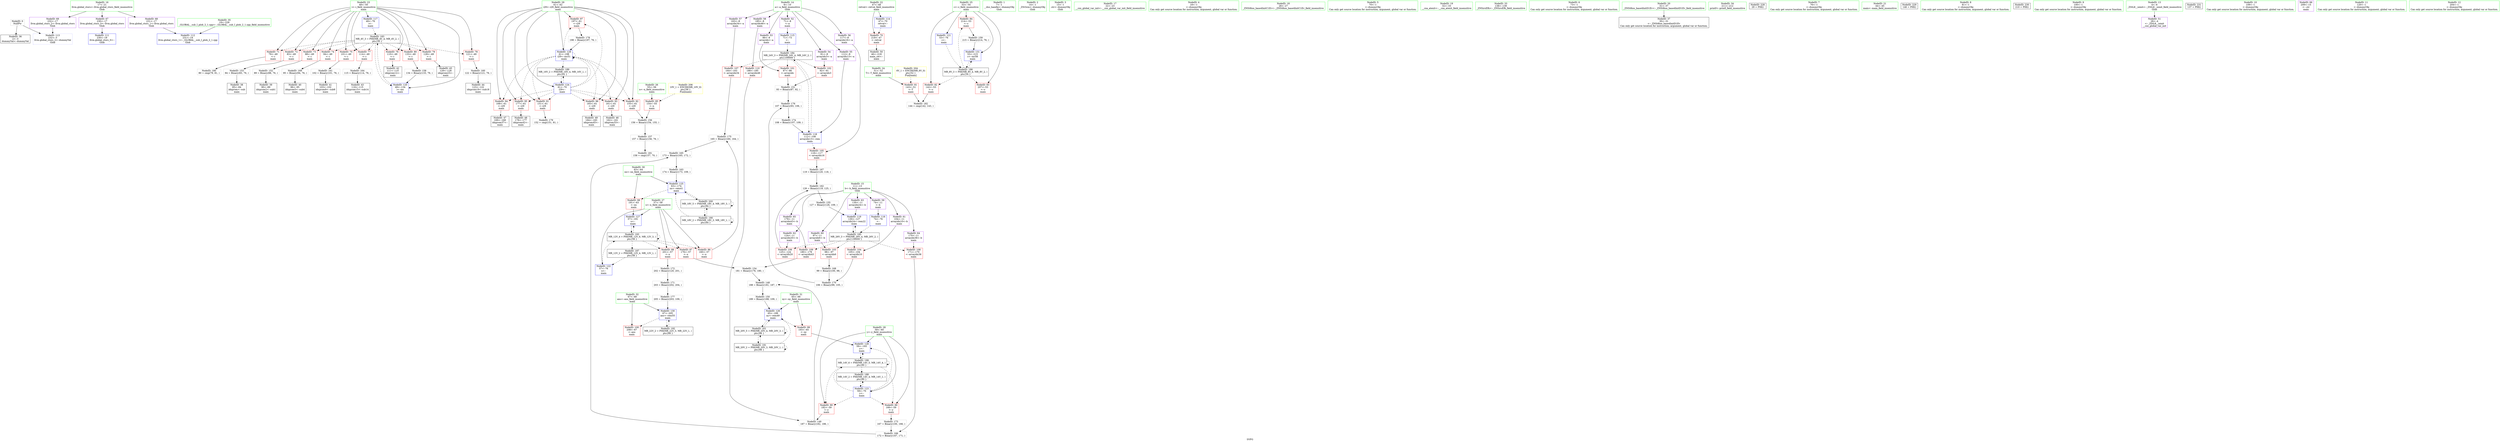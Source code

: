 digraph "SVFG" {
	label="SVFG";

	Node0x565076921590 [shape=record,color=grey,label="{NodeID: 0\nNullPtr}"];
	Node0x565076921590 -> Node0x56507693ab50[style=solid];
	Node0x565076921590 -> Node0x56507693c340[style=solid];
	Node0x565076945640 [shape=record,color=grey,label="{NodeID: 180\n80 = cmp(79, 81, )\n}"];
	Node0x56507693b5e0 [shape=record,color=red,label="{NodeID: 97\n197\<--61\n\<--i29\nmain\n}"];
	Node0x56507693b5e0 -> Node0x565076945340[style=solid];
	Node0x565076939a30 [shape=record,color=green,label="{NodeID: 14\n8\<--10\na\<--a_field_insensitive\nGlob }"];
	Node0x565076939a30 -> Node0x56507693c870[style=solid];
	Node0x565076939a30 -> Node0x56507693c940[style=solid];
	Node0x565076939a30 -> Node0x56507693ca10[style=solid];
	Node0x565076939a30 -> Node0x56507693cae0[style=solid];
	Node0x565076939a30 -> Node0x56507693cbb0[style=solid];
	Node0x565076939a30 -> Node0x56507693cc80[style=solid];
	Node0x565076939a30 -> Node0x56507693cd50[style=solid];
	Node0x56507693c140 [shape=record,color=blue,label="{NodeID: 111\n230\<--18\nllvm.global_ctors_0\<--\nGlob }"];
	Node0x56507693a4d0 [shape=record,color=green,label="{NodeID: 28\n59\<--60\ny\<--y_field_insensitive\nmain\n}"];
	Node0x56507693a4d0 -> Node0x56507693e6b0[style=solid];
	Node0x56507693a4d0 -> Node0x56507693e780[style=solid];
	Node0x56507693a4d0 -> Node0x565076941300[style=solid];
	Node0x56507693a4d0 -> Node0x565076941710[style=solid];
	Node0x5650769414a0 [shape=record,color=blue,label="{NodeID: 125\n63\<--174\nnx\<--rem41\nmain\n}"];
	Node0x5650769414a0 -> Node0x56507693b6b0[style=dashed];
	Node0x5650769414a0 -> Node0x565076952240[style=dashed];
	Node0x56507693b030 [shape=record,color=black,label="{NodeID: 42\n111\<--110\nidxprom12\<--\nmain\n}"];
	Node0x56507693cbb0 [shape=record,color=purple,label="{NodeID: 56\n117\<--8\narrayidx16\<--a\nmain\n}"];
	Node0x56507693cbb0 -> Node0x56507693bc60[style=solid];
	Node0x565076942dc0 [shape=record,color=grey,label="{NodeID: 153\n84 = Binary(83, 76, )\n}"];
	Node0x565076942dc0 -> Node0x56507693acf0[style=solid];
	Node0x56507693d740 [shape=record,color=red,label="{NodeID: 70\n218\<--47\n\<--retval\nmain\n}"];
	Node0x56507693d740 -> Node0x56507693c6d0[style=solid];
	Node0x5650769442c0 [shape=record,color=grey,label="{NodeID: 167\n119 = Binary(120, 118, )\n}"];
	Node0x5650769442c0 -> Node0x565076943b40[style=solid];
	Node0x56507693e2a0 [shape=record,color=red,label="{NodeID: 84\n214\<--53\n\<--c\nmain\n}"];
	Node0x56507693e2a0 -> Node0x5650769436c0[style=solid];
	Node0x565076921eb0 [shape=record,color=green,label="{NodeID: 1\n7\<--1\n__dso_handle\<--dummyObj\nGlob }"];
	Node0x5650769457c0 [shape=record,color=grey,label="{NodeID: 181\n158 = cmp(157, 70, )\n}"];
	Node0x56507693b6b0 [shape=record,color=red,label="{NodeID: 98\n191\<--63\n\<--nx\nmain\n}"];
	Node0x56507693b6b0 -> Node0x565076941640[style=solid];
	Node0x565076939ac0 [shape=record,color=green,label="{NodeID: 15\n11\<--13\nb\<--b_field_insensitive\nGlob }"];
	Node0x565076939ac0 -> Node0x56507693ce20[style=solid];
	Node0x565076939ac0 -> Node0x56507693cef0[style=solid];
	Node0x565076939ac0 -> Node0x56507693cfc0[style=solid];
	Node0x565076939ac0 -> Node0x56507693d090[style=solid];
	Node0x565076939ac0 -> Node0x56507693d160[style=solid];
	Node0x565076939ac0 -> Node0x56507693d230[style=solid];
	Node0x565076939ac0 -> Node0x56507693d300[style=solid];
	Node0x56507693c240 [shape=record,color=blue,label="{NodeID: 112\n231\<--19\nllvm.global_ctors_1\<--_GLOBAL__sub_I_ploh_2_1.cpp\nGlob }"];
	Node0x56507693a5a0 [shape=record,color=green,label="{NodeID: 29\n61\<--62\ni29\<--i29_field_insensitive\nmain\n}"];
	Node0x56507693a5a0 -> Node0x56507693e850[style=solid];
	Node0x56507693a5a0 -> Node0x56507693e920[style=solid];
	Node0x56507693a5a0 -> Node0x56507693e9f0[style=solid];
	Node0x56507693a5a0 -> Node0x56507693eac0[style=solid];
	Node0x56507693a5a0 -> Node0x56507693eb90[style=solid];
	Node0x56507693a5a0 -> Node0x56507693b510[style=solid];
	Node0x56507693a5a0 -> Node0x56507693b5e0[style=solid];
	Node0x56507693a5a0 -> Node0x5650769413d0[style=solid];
	Node0x56507693a5a0 -> Node0x5650769417e0[style=solid];
	Node0x565076941570 [shape=record,color=blue,label="{NodeID: 126\n65\<--189\nny\<--rem49\nmain\n}"];
	Node0x565076941570 -> Node0x56507693b780[style=dashed];
	Node0x565076941570 -> Node0x565076952740[style=dashed];
	Node0x56507693b100 [shape=record,color=black,label="{NodeID: 43\n116\<--115\nidxprom15\<--sub14\nmain\n}"];
	Node0x56507693cc80 [shape=record,color=purple,label="{NodeID: 57\n163\<--8\narrayidx34\<--a\nmain\n}"];
	Node0x56507693cc80 -> Node0x56507693be00[style=solid];
	Node0x565076942f40 [shape=record,color=grey,label="{NodeID: 154\n181 = Binary(176, 180, )\n}"];
	Node0x565076942f40 -> Node0x565076942640[style=solid];
	Node0x56507693d810 [shape=record,color=red,label="{NodeID: 71\n79\<--49\n\<--i\nmain\n}"];
	Node0x56507693d810 -> Node0x565076945640[style=solid];
	Node0x565076944440 [shape=record,color=grey,label="{NodeID: 168\n99 = Binary(100, 98, )\n}"];
	Node0x565076944440 -> Node0x565076944740[style=solid];
	Node0x56507693e370 [shape=record,color=red,label="{NodeID: 85\n154\<--55\n\<--n\nmain\n}"];
	Node0x56507693e370 -> Node0x565076943240[style=solid];
	Node0x5650769206a0 [shape=record,color=green,label="{NodeID: 2\n14\<--1\n_ZSt3cin\<--dummyObj\nGlob }"];
	Node0x565076945940 [shape=record,color=grey,label="{NodeID: 182\n144 = cmp(142, 143, )\n}"];
	Node0x56507693b780 [shape=record,color=red,label="{NodeID: 99\n193\<--65\n\<--ny\nmain\n}"];
	Node0x56507693b780 -> Node0x565076941710[style=solid];
	Node0x565076939b50 [shape=record,color=green,label="{NodeID: 16\n17\<--21\nllvm.global_ctors\<--llvm.global_ctors_field_insensitive\nGlob }"];
	Node0x565076939b50 -> Node0x56507693d4a0[style=solid];
	Node0x565076939b50 -> Node0x56507693d570[style=solid];
	Node0x565076939b50 -> Node0x56507693d640[style=solid];
	Node0x56507693c340 [shape=record,color=blue, style = dotted,label="{NodeID: 113\n232\<--3\nllvm.global_ctors_2\<--dummyVal\nGlob }"];
	Node0x56507693a670 [shape=record,color=green,label="{NodeID: 30\n63\<--64\nnx\<--nx_field_insensitive\nmain\n}"];
	Node0x56507693a670 -> Node0x56507693b6b0[style=solid];
	Node0x56507693a670 -> Node0x5650769414a0[style=solid];
	Node0x565076941640 [shape=record,color=blue,label="{NodeID: 127\n57\<--191\nx\<--\nmain\n}"];
	Node0x565076941640 -> Node0x56507693f570[style=dashed];
	Node0x56507693b1d0 [shape=record,color=black,label="{NodeID: 44\n123\<--122\nidxprom19\<--sub18\nmain\n}"];
	Node0x56507693cd50 [shape=record,color=purple,label="{NodeID: 58\n185\<--8\narrayidx46\<--a\nmain\n}"];
	Node0x56507693cd50 -> Node0x56507693c070[style=solid];
	Node0x5650769430c0 [shape=record,color=grey,label="{NodeID: 155\n127 = Binary(126, 109, )\n}"];
	Node0x5650769430c0 -> Node0x565076940fc0[style=solid];
	Node0x56507693d8e0 [shape=record,color=red,label="{NodeID: 72\n83\<--49\n\<--i\nmain\n}"];
	Node0x56507693d8e0 -> Node0x565076942dc0[style=solid];
	Node0x5650769445c0 [shape=record,color=grey,label="{NodeID: 169\n95 = Binary(94, 76, )\n}"];
	Node0x5650769445c0 -> Node0x56507693ae90[style=solid];
	Node0x56507693e440 [shape=record,color=red,label="{NodeID: 86\n160\<--57\n\<--x\nmain\n}"];
	Node0x56507693e440 -> Node0x565076944ec0[style=solid];
	Node0x565076921620 [shape=record,color=green,label="{NodeID: 3\n15\<--1\n.str\<--dummyObj\nGlob }"];
	Node0x56507694bd20 [shape=record,color=black,label="{NodeID: 183\nMR_4V_3 = PHI(MR_4V_4, MR_4V_2, )\npts\{50 \}\n}"];
	Node0x56507694bd20 -> Node0x56507693d810[style=dashed];
	Node0x56507694bd20 -> Node0x56507693d8e0[style=dashed];
	Node0x56507694bd20 -> Node0x56507693d9b0[style=dashed];
	Node0x56507694bd20 -> Node0x56507693da80[style=dashed];
	Node0x56507694bd20 -> Node0x56507693db50[style=dashed];
	Node0x56507694bd20 -> Node0x56507693dc20[style=dashed];
	Node0x56507694bd20 -> Node0x56507693dcf0[style=dashed];
	Node0x56507694bd20 -> Node0x56507693ddc0[style=dashed];
	Node0x56507694bd20 -> Node0x56507693de90[style=dashed];
	Node0x56507694bd20 -> Node0x56507693df60[style=dashed];
	Node0x56507694bd20 -> Node0x565076941090[style=dashed];
	Node0x56507693b850 [shape=record,color=red,label="{NodeID: 100\n208\<--67\n\<--ans\nmain\n}"];
	Node0x565076939be0 [shape=record,color=green,label="{NodeID: 17\n22\<--23\n__cxx_global_var_init\<--__cxx_global_var_init_field_insensitive\n}"];
	Node0x56507693c440 [shape=record,color=blue,label="{NodeID: 114\n47\<--70\nretval\<--\nmain\n}"];
	Node0x56507693c440 -> Node0x56507693d740[style=dashed];
	Node0x56507693a740 [shape=record,color=green,label="{NodeID: 31\n65\<--66\nny\<--ny_field_insensitive\nmain\n}"];
	Node0x56507693a740 -> Node0x56507693b780[style=solid];
	Node0x56507693a740 -> Node0x565076941570[style=solid];
	Node0x565076941710 [shape=record,color=blue,label="{NodeID: 128\n59\<--193\ny\<--\nmain\n}"];
	Node0x565076941710 -> Node0x565076951d40[style=dashed];
	Node0x56507693b2a0 [shape=record,color=black,label="{NodeID: 45\n129\<--128\nidxprom23\<--\nmain\n}"];
	Node0x56507693ce20 [shape=record,color=purple,label="{NodeID: 59\n74\<--11\n\<--b\nmain\n}"];
	Node0x56507693ce20 -> Node0x565076940d50[style=solid];
	Node0x565076943240 [shape=record,color=grey,label="{NodeID: 156\n156 = Binary(154, 155, )\n}"];
	Node0x565076943240 -> Node0x5650769433c0[style=solid];
	Node0x56507693d9b0 [shape=record,color=red,label="{NodeID: 73\n88\<--49\n\<--i\nmain\n}"];
	Node0x56507693d9b0 -> Node0x565076942c40[style=solid];
	Node0x565076944740 [shape=record,color=grey,label="{NodeID: 170\n106 = Binary(99, 105, )\n}"];
	Node0x565076944740 -> Node0x565076945040[style=solid];
	Node0x56507693e510 [shape=record,color=red,label="{NodeID: 87\n176\<--57\n\<--x\nmain\n}"];
	Node0x56507693e510 -> Node0x565076942f40[style=solid];
	Node0x565076921bb0 [shape=record,color=green,label="{NodeID: 4\n18\<--1\n\<--dummyObj\nCan only get source location for instruction, argument, global var or function.}"];
	Node0x56507694c220 [shape=record,color=black,label="{NodeID: 184\nMR_24V_3 = PHI(MR_24V_4, MR_24V_2, )\npts\{100000 \}\n}"];
	Node0x56507694c220 -> Node0x56507693b920[style=dashed];
	Node0x56507694c220 -> Node0x56507693b9f0[style=dashed];
	Node0x56507694c220 -> Node0x56507693be00[style=dashed];
	Node0x56507694c220 -> Node0x56507693c070[style=dashed];
	Node0x56507694c220 -> Node0x565076940ef0[style=dashed];
	Node0x56507693b920 [shape=record,color=red,label="{NodeID: 101\n87\<--86\n\<--arrayidx\nmain\n}"];
	Node0x56507693b920 -> Node0x565076942ac0[style=solid];
	Node0x565076939cb0 [shape=record,color=green,label="{NodeID: 18\n26\<--27\n_ZNSt8ios_base4InitC1Ev\<--_ZNSt8ios_base4InitC1Ev_field_insensitive\n}"];
	Node0x565076940c80 [shape=record,color=blue,label="{NodeID: 115\n71\<--73\n\<--\nmain\n}"];
	Node0x565076940c80 -> Node0x56507694c220[style=dashed];
	Node0x56507693a810 [shape=record,color=green,label="{NodeID: 32\n67\<--68\nans\<--ans_field_insensitive\nmain\n}"];
	Node0x56507693a810 -> Node0x56507693b850[style=solid];
	Node0x56507693a810 -> Node0x5650769418b0[style=solid];
	Node0x5650769417e0 [shape=record,color=blue,label="{NodeID: 129\n61\<--198\ni29\<--inc51\nmain\n}"];
	Node0x5650769417e0 -> Node0x56507693e850[style=dashed];
	Node0x5650769417e0 -> Node0x56507693e920[style=dashed];
	Node0x5650769417e0 -> Node0x56507693e9f0[style=dashed];
	Node0x5650769417e0 -> Node0x56507693eac0[style=dashed];
	Node0x5650769417e0 -> Node0x56507693eb90[style=dashed];
	Node0x5650769417e0 -> Node0x56507693b510[style=dashed];
	Node0x5650769417e0 -> Node0x56507693b5e0[style=dashed];
	Node0x5650769417e0 -> Node0x5650769417e0[style=dashed];
	Node0x5650769417e0 -> Node0x56507694db20[style=dashed];
	Node0x56507693b370 [shape=record,color=black,label="{NodeID: 46\n162\<--161\nidxprom33\<--\nmain\n}"];
	Node0x56507693cef0 [shape=record,color=purple,label="{NodeID: 60\n97\<--11\narrayidx6\<--b\nmain\n}"];
	Node0x56507693cef0 -> Node0x56507693bac0[style=solid];
	Node0x5650769433c0 [shape=record,color=grey,label="{NodeID: 157\n157 = Binary(156, 76, )\n}"];
	Node0x5650769433c0 -> Node0x5650769457c0[style=solid];
	Node0x56507693da80 [shape=record,color=red,label="{NodeID: 74\n94\<--49\n\<--i\nmain\n}"];
	Node0x56507693da80 -> Node0x5650769445c0[style=solid];
	Node0x5650769448c0 [shape=record,color=grey,label="{NodeID: 171\n203 = Binary(202, 204, )\n}"];
	Node0x5650769448c0 -> Node0x5650769451c0[style=solid];
	Node0x56507693e5e0 [shape=record,color=red,label="{NodeID: 88\n201\<--57\n\<--x\nmain\n}"];
	Node0x56507693e5e0 -> Node0x565076944a40[style=solid];
	Node0x565076922b00 [shape=record,color=green,label="{NodeID: 5\n70\<--1\n\<--dummyObj\nCan only get source location for instruction, argument, global var or function.}"];
	Node0x56507694c720 [shape=record,color=black,label="{NodeID: 185\nMR_26V_3 = PHI(MR_26V_4, MR_26V_2, )\npts\{130000 \}\n}"];
	Node0x56507694c720 -> Node0x56507693bac0[style=dashed];
	Node0x56507694c720 -> Node0x56507693bb90[style=dashed];
	Node0x56507694c720 -> Node0x56507693bd30[style=dashed];
	Node0x56507694c720 -> Node0x56507693bed0[style=dashed];
	Node0x56507694c720 -> Node0x56507693bfa0[style=dashed];
	Node0x56507694c720 -> Node0x565076940fc0[style=dashed];
	Node0x56507693b9f0 [shape=record,color=red,label="{NodeID: 102\n92\<--91\n\<--arrayidx3\nmain\n}"];
	Node0x56507693b9f0 -> Node0x565076942ac0[style=solid];
	Node0x565076939d80 [shape=record,color=green,label="{NodeID: 19\n32\<--33\n__cxa_atexit\<--__cxa_atexit_field_insensitive\n}"];
	Node0x565076951d40 [shape=record,color=black,label="{NodeID: 199\nMR_14V_6 = PHI(MR_14V_5, MR_14V_4, )\npts\{60 \}\n}"];
	Node0x565076951d40 -> Node0x56507693e6b0[style=dashed];
	Node0x565076951d40 -> Node0x56507693e780[style=dashed];
	Node0x565076951d40 -> Node0x565076941710[style=dashed];
	Node0x565076951d40 -> Node0x56507694d620[style=dashed];
	Node0x565076951d40 -> Node0x565076951d40[style=dashed];
	Node0x565076940d50 [shape=record,color=blue,label="{NodeID: 116\n74\<--76\n\<--\nmain\n}"];
	Node0x565076940d50 -> Node0x56507694c720[style=dashed];
	Node0x56507693a8e0 [shape=record,color=green,label="{NodeID: 33\n138\<--139\n_ZNSirsERi\<--_ZNSirsERi_field_insensitive\n}"];
	Node0x5650769418b0 [shape=record,color=blue,label="{NodeID: 130\n67\<--205\nans\<--rem55\nmain\n}"];
	Node0x5650769418b0 -> Node0x56507693b850[style=dashed];
	Node0x5650769418b0 -> Node0x56507693f070[style=dashed];
	Node0x56507693b440 [shape=record,color=black,label="{NodeID: 47\n169\<--168\nidxprom37\<--\nmain\n}"];
	Node0x56507693cfc0 [shape=record,color=purple,label="{NodeID: 61\n104\<--11\narrayidx10\<--b\nmain\n}"];
	Node0x56507693cfc0 -> Node0x56507693bb90[style=solid];
	Node0x565076943540 [shape=record,color=grey,label="{NodeID: 158\n134 = Binary(133, 76, )\n}"];
	Node0x565076943540 -> Node0x565076941090[style=solid];
	Node0x56507693db50 [shape=record,color=red,label="{NodeID: 75\n101\<--49\n\<--i\nmain\n}"];
	Node0x56507693db50 -> Node0x5650769439c0[style=solid];
	Node0x565076944a40 [shape=record,color=grey,label="{NodeID: 172\n202 = Binary(120, 201, )\n}"];
	Node0x565076944a40 -> Node0x5650769448c0[style=solid];
	Node0x56507693e6b0 [shape=record,color=red,label="{NodeID: 89\n166\<--59\n\<--y\nmain\n}"];
	Node0x56507693e6b0 -> Node0x565076944bc0[style=solid];
	Node0x565076921860 [shape=record,color=green,label="{NodeID: 6\n73\<--1\n\<--dummyObj\nCan only get source location for instruction, argument, global var or function.}"];
	Node0x56507694cc20 [shape=record,color=black,label="{NodeID: 186\nMR_8V_3 = PHI(MR_8V_4, MR_8V_2, )\npts\{54 \}\n}"];
	Node0x56507694cc20 -> Node0x56507693e100[style=dashed];
	Node0x56507694cc20 -> Node0x56507693e1d0[style=dashed];
	Node0x56507694cc20 -> Node0x56507693e2a0[style=dashed];
	Node0x56507694cc20 -> Node0x565076941980[style=dashed];
	Node0x56507693bac0 [shape=record,color=red,label="{NodeID: 103\n98\<--97\n\<--arrayidx6\nmain\n}"];
	Node0x56507693bac0 -> Node0x565076944440[style=solid];
	Node0x565076939e50 [shape=record,color=green,label="{NodeID: 20\n31\<--37\n_ZNSt8ios_base4InitD1Ev\<--_ZNSt8ios_base4InitD1Ev_field_insensitive\n}"];
	Node0x565076939e50 -> Node0x56507693ac20[style=solid];
	Node0x565076952240 [shape=record,color=black,label="{NodeID: 200\nMR_18V_5 = PHI(MR_18V_4, MR_18V_3, )\npts\{64 \}\n}"];
	Node0x565076952240 -> Node0x5650769414a0[style=dashed];
	Node0x565076952240 -> Node0x56507694e020[style=dashed];
	Node0x565076952240 -> Node0x565076952240[style=dashed];
	Node0x565076940e20 [shape=record,color=blue,label="{NodeID: 117\n49\<--76\ni\<--\nmain\n}"];
	Node0x565076940e20 -> Node0x56507694bd20[style=dashed];
	Node0x56507693a9b0 [shape=record,color=green,label="{NodeID: 34\n211\<--212\nprintf\<--printf_field_insensitive\n}"];
	Node0x565076941980 [shape=record,color=blue,label="{NodeID: 131\n53\<--215\nc\<--inc58\nmain\n}"];
	Node0x565076941980 -> Node0x56507694cc20[style=dashed];
	Node0x56507693c530 [shape=record,color=black,label="{NodeID: 48\n178\<--177\nidxprom42\<--\nmain\n}"];
	Node0x5650767132d0 [shape=record,color=black,label="{NodeID: 228\n29 = PHI()\n}"];
	Node0x56507693d090 [shape=record,color=purple,label="{NodeID: 62\n124\<--11\narrayidx20\<--b\nmain\n}"];
	Node0x56507693d090 -> Node0x56507693bd30[style=solid];
	Node0x5650769436c0 [shape=record,color=grey,label="{NodeID: 159\n215 = Binary(214, 76, )\n}"];
	Node0x5650769436c0 -> Node0x565076941980[style=solid];
	Node0x56507693dc20 [shape=record,color=red,label="{NodeID: 76\n110\<--49\n\<--i\nmain\n}"];
	Node0x56507693dc20 -> Node0x56507693b030[style=solid];
	Node0x565076944bc0 [shape=record,color=grey,label="{NodeID: 173\n167 = Binary(100, 166, )\n}"];
	Node0x565076944bc0 -> Node0x565076944140[style=solid];
	Node0x56507693e780 [shape=record,color=red,label="{NodeID: 90\n182\<--59\n\<--y\nmain\n}"];
	Node0x56507693e780 -> Node0x5650769427c0[style=solid];
	Node0x5650769218f0 [shape=record,color=green,label="{NodeID: 7\n76\<--1\n\<--dummyObj\nCan only get source location for instruction, argument, global var or function.}"];
	Node0x56507694d120 [shape=record,color=black,label="{NodeID: 187\nMR_12V_2 = PHI(MR_12V_4, MR_12V_1, )\npts\{58 \}\n}"];
	Node0x56507694d120 -> Node0x565076941230[style=dashed];
	Node0x56507693bb90 [shape=record,color=red,label="{NodeID: 104\n105\<--104\n\<--arrayidx10\nmain\n}"];
	Node0x56507693bb90 -> Node0x565076944740[style=solid];
	Node0x565076939f20 [shape=record,color=green,label="{NodeID: 21\n44\<--45\nmain\<--main_field_insensitive\n}"];
	Node0x565076952740 [shape=record,color=black,label="{NodeID: 201\nMR_20V_5 = PHI(MR_20V_4, MR_20V_3, )\npts\{66 \}\n}"];
	Node0x565076952740 -> Node0x565076941570[style=dashed];
	Node0x565076952740 -> Node0x56507694e520[style=dashed];
	Node0x565076952740 -> Node0x565076952740[style=dashed];
	Node0x565076940ef0 [shape=record,color=blue,label="{NodeID: 118\n112\<--108\narrayidx13\<--rem\nmain\n}"];
	Node0x565076940ef0 -> Node0x56507693bc60[style=dashed];
	Node0x565076940ef0 -> Node0x56507694c220[style=dashed];
	Node0x56507693aa80 [shape=record,color=green,label="{NodeID: 35\n19\<--226\n_GLOBAL__sub_I_ploh_2_1.cpp\<--_GLOBAL__sub_I_ploh_2_1.cpp_field_insensitive\n}"];
	Node0x56507693aa80 -> Node0x56507693c240[style=solid];
	Node0x56507693c600 [shape=record,color=black,label="{NodeID: 49\n184\<--183\nidxprom45\<--\nmain\n}"];
	Node0x56507695de00 [shape=record,color=black,label="{NodeID: 229\n146 = PHI()\n}"];
	Node0x56507693d160 [shape=record,color=purple,label="{NodeID: 63\n130\<--11\narrayidx24\<--b\nmain\n}"];
	Node0x56507693d160 -> Node0x565076940fc0[style=solid];
	Node0x565076943840 [shape=record,color=grey,label="{NodeID: 160\n122 = Binary(121, 76, )\n}"];
	Node0x565076943840 -> Node0x56507693b1d0[style=solid];
	Node0x56507693dcf0 [shape=record,color=red,label="{NodeID: 77\n114\<--49\n\<--i\nmain\n}"];
	Node0x56507693dcf0 -> Node0x565076943e40[style=solid];
	Node0x565076944d40 [shape=record,color=grey,label="{NodeID: 174\n108 = Binary(107, 109, )\n}"];
	Node0x565076944d40 -> Node0x565076940ef0[style=solid];
	Node0x56507693e850 [shape=record,color=red,label="{NodeID: 91\n151\<--61\n\<--i29\nmain\n}"];
	Node0x56507693e850 -> Node0x5650769454c0[style=solid];
	Node0x565076939030 [shape=record,color=green,label="{NodeID: 8\n81\<--1\n\<--dummyObj\nCan only get source location for instruction, argument, global var or function.}"];
	Node0x56507694d620 [shape=record,color=black,label="{NodeID: 188\nMR_14V_2 = PHI(MR_14V_4, MR_14V_1, )\npts\{60 \}\n}"];
	Node0x56507694d620 -> Node0x565076941300[style=dashed];
	Node0x56507693bc60 [shape=record,color=red,label="{NodeID: 105\n118\<--117\n\<--arrayidx16\nmain\n}"];
	Node0x56507693bc60 -> Node0x5650769442c0[style=solid];
	Node0x565076939ff0 [shape=record,color=green,label="{NodeID: 22\n47\<--48\nretval\<--retval_field_insensitive\nmain\n}"];
	Node0x565076939ff0 -> Node0x56507693d740[style=solid];
	Node0x565076939ff0 -> Node0x56507693c440[style=solid];
	Node0x565076940fc0 [shape=record,color=blue,label="{NodeID: 119\n130\<--127\narrayidx24\<--rem22\nmain\n}"];
	Node0x565076940fc0 -> Node0x56507694c720[style=dashed];
	Node0x56507693ab50 [shape=record,color=black,label="{NodeID: 36\n2\<--3\ndummyVal\<--dummyVal\n}"];
	Node0x56507693c6d0 [shape=record,color=black,label="{NodeID: 50\n46\<--218\nmain_ret\<--\nmain\n}"];
	Node0x56507695df00 [shape=record,color=black,label="{NodeID: 230\n210 = PHI()\n}"];
	Node0x56507693d230 [shape=record,color=purple,label="{NodeID: 64\n170\<--11\narrayidx38\<--b\nmain\n}"];
	Node0x56507693d230 -> Node0x56507693bed0[style=solid];
	Node0x5650769439c0 [shape=record,color=grey,label="{NodeID: 161\n102 = Binary(101, 76, )\n}"];
	Node0x5650769439c0 -> Node0x56507693af60[style=solid];
	Node0x56507693ddc0 [shape=record,color=red,label="{NodeID: 78\n121\<--49\n\<--i\nmain\n}"];
	Node0x56507693ddc0 -> Node0x565076943840[style=solid];
	Node0x565076944ec0 [shape=record,color=grey,label="{NodeID: 175\n165 = Binary(160, 164, )\n}"];
	Node0x565076944ec0 -> Node0x565076943fc0[style=solid];
	Node0x56507693e920 [shape=record,color=red,label="{NodeID: 92\n155\<--61\n\<--i29\nmain\n}"];
	Node0x56507693e920 -> Node0x565076943240[style=solid];
	Node0x565076939100 [shape=record,color=green,label="{NodeID: 9\n100\<--1\n\<--dummyObj\nCan only get source location for instruction, argument, global var or function.}"];
	Node0x56507694db20 [shape=record,color=black,label="{NodeID: 189\nMR_16V_2 = PHI(MR_16V_4, MR_16V_1, )\npts\{62 \}\n}"];
	Node0x56507694db20 -> Node0x5650769413d0[style=dashed];
	Node0x56507693bd30 [shape=record,color=red,label="{NodeID: 106\n125\<--124\n\<--arrayidx20\nmain\n}"];
	Node0x56507693bd30 -> Node0x565076943b40[style=solid];
	Node0x56507693a0c0 [shape=record,color=green,label="{NodeID: 23\n49\<--50\ni\<--i_field_insensitive\nmain\n}"];
	Node0x56507693a0c0 -> Node0x56507693d810[style=solid];
	Node0x56507693a0c0 -> Node0x56507693d8e0[style=solid];
	Node0x56507693a0c0 -> Node0x56507693d9b0[style=solid];
	Node0x56507693a0c0 -> Node0x56507693da80[style=solid];
	Node0x56507693a0c0 -> Node0x56507693db50[style=solid];
	Node0x56507693a0c0 -> Node0x56507693dc20[style=solid];
	Node0x56507693a0c0 -> Node0x56507693dcf0[style=solid];
	Node0x56507693a0c0 -> Node0x56507693ddc0[style=solid];
	Node0x56507693a0c0 -> Node0x56507693de90[style=solid];
	Node0x56507693a0c0 -> Node0x56507693df60[style=solid];
	Node0x56507693a0c0 -> Node0x565076940e20[style=solid];
	Node0x56507693a0c0 -> Node0x565076941090[style=solid];
	Node0x565076941090 [shape=record,color=blue,label="{NodeID: 120\n49\<--134\ni\<--inc\nmain\n}"];
	Node0x565076941090 -> Node0x56507694bd20[style=dashed];
	Node0x56507693ac20 [shape=record,color=black,label="{NodeID: 37\n30\<--31\n\<--_ZNSt8ios_base4InitD1Ev\nCan only get source location for instruction, argument, global var or function.}"];
	Node0x56507693c7a0 [shape=record,color=purple,label="{NodeID: 51\n28\<--4\n\<--_ZStL8__ioinit\n__cxx_global_var_init\n}"];
	Node0x56507695e000 [shape=record,color=black,label="{NodeID: 231\n137 = PHI()\n}"];
	Node0x565076942640 [shape=record,color=grey,label="{NodeID: 148\n188 = Binary(181, 187, )\n}"];
	Node0x565076942640 -> Node0x565076942940[style=solid];
	Node0x56507693d300 [shape=record,color=purple,label="{NodeID: 65\n179\<--11\narrayidx43\<--b\nmain\n}"];
	Node0x56507693d300 -> Node0x56507693bfa0[style=solid];
	Node0x565076943b40 [shape=record,color=grey,label="{NodeID: 162\n126 = Binary(119, 125, )\n}"];
	Node0x565076943b40 -> Node0x5650769430c0[style=solid];
	Node0x56507693de90 [shape=record,color=red,label="{NodeID: 79\n128\<--49\n\<--i\nmain\n}"];
	Node0x56507693de90 -> Node0x56507693b2a0[style=solid];
	Node0x565076945040 [shape=record,color=grey,label="{NodeID: 176\n107 = Binary(93, 106, )\n}"];
	Node0x565076945040 -> Node0x565076944d40[style=solid];
	Node0x56507693e9f0 [shape=record,color=red,label="{NodeID: 93\n161\<--61\n\<--i29\nmain\n}"];
	Node0x56507693e9f0 -> Node0x56507693b370[style=solid];
	Node0x565076921fa0 [shape=record,color=green,label="{NodeID: 10\n109\<--1\n\<--dummyObj\nCan only get source location for instruction, argument, global var or function.}"];
	Node0x56507694e020 [shape=record,color=black,label="{NodeID: 190\nMR_18V_2 = PHI(MR_18V_3, MR_18V_1, )\npts\{64 \}\n}"];
	Node0x56507694e020 -> Node0x5650769414a0[style=dashed];
	Node0x56507694e020 -> Node0x56507694e020[style=dashed];
	Node0x56507694e020 -> Node0x565076952240[style=dashed];
	Node0x56507693be00 [shape=record,color=red,label="{NodeID: 107\n164\<--163\n\<--arrayidx34\nmain\n}"];
	Node0x56507693be00 -> Node0x565076944ec0[style=solid];
	Node0x56507693a190 [shape=record,color=green,label="{NodeID: 24\n51\<--52\nT\<--T_field_insensitive\nmain\n}"];
	Node0x56507693a190 -> Node0x56507693e030[style=solid];
	Node0x565076953840 [shape=record,color=yellow,style=double,label="{NodeID: 204\n6V_1 = ENCHI(MR_6V_0)\npts\{52 \}\nFun[main]}"];
	Node0x565076953840 -> Node0x56507693e030[style=dashed];
	Node0x565076941160 [shape=record,color=blue,label="{NodeID: 121\n53\<--76\nc\<--\nmain\n}"];
	Node0x565076941160 -> Node0x56507694cc20[style=dashed];
	Node0x56507693acf0 [shape=record,color=black,label="{NodeID: 38\n85\<--84\nidxprom\<--sub\nmain\n}"];
	Node0x56507693c870 [shape=record,color=purple,label="{NodeID: 52\n71\<--8\n\<--a\nmain\n}"];
	Node0x56507693c870 -> Node0x565076940c80[style=solid];
	Node0x5650769427c0 [shape=record,color=grey,label="{NodeID: 149\n187 = Binary(182, 186, )\n}"];
	Node0x5650769427c0 -> Node0x565076942640[style=solid];
	Node0x56507693d3d0 [shape=record,color=purple,label="{NodeID: 66\n209\<--15\n\<--.str\nmain\n}"];
	Node0x565076943cc0 [shape=record,color=grey,label="{NodeID: 163\n174 = Binary(173, 109, )\n}"];
	Node0x565076943cc0 -> Node0x5650769414a0[style=solid];
	Node0x56507693df60 [shape=record,color=red,label="{NodeID: 80\n133\<--49\n\<--i\nmain\n}"];
	Node0x56507693df60 -> Node0x565076943540[style=solid];
	Node0x5650769451c0 [shape=record,color=grey,label="{NodeID: 177\n205 = Binary(203, 109, )\n}"];
	Node0x5650769451c0 -> Node0x5650769418b0[style=solid];
	Node0x56507693eac0 [shape=record,color=red,label="{NodeID: 94\n168\<--61\n\<--i29\nmain\n}"];
	Node0x56507693eac0 -> Node0x56507693b440[style=solid];
	Node0x565076922070 [shape=record,color=green,label="{NodeID: 11\n120\<--1\n\<--dummyObj\nCan only get source location for instruction, argument, global var or function.}"];
	Node0x56507694e520 [shape=record,color=black,label="{NodeID: 191\nMR_20V_2 = PHI(MR_20V_3, MR_20V_1, )\npts\{66 \}\n}"];
	Node0x56507694e520 -> Node0x565076941570[style=dashed];
	Node0x56507694e520 -> Node0x56507694e520[style=dashed];
	Node0x56507694e520 -> Node0x565076952740[style=dashed];
	Node0x56507693bed0 [shape=record,color=red,label="{NodeID: 108\n171\<--170\n\<--arrayidx38\nmain\n}"];
	Node0x56507693bed0 -> Node0x565076944140[style=solid];
	Node0x56507693a260 [shape=record,color=green,label="{NodeID: 25\n53\<--54\nc\<--c_field_insensitive\nmain\n}"];
	Node0x56507693a260 -> Node0x56507693e100[style=solid];
	Node0x56507693a260 -> Node0x56507693e1d0[style=solid];
	Node0x56507693a260 -> Node0x56507693e2a0[style=solid];
	Node0x56507693a260 -> Node0x565076941160[style=solid];
	Node0x56507693a260 -> Node0x565076941980[style=solid];
	Node0x565076941230 [shape=record,color=blue,label="{NodeID: 122\n57\<--76\nx\<--\nmain\n}"];
	Node0x565076941230 -> Node0x56507693f570[style=dashed];
	Node0x56507693adc0 [shape=record,color=black,label="{NodeID: 39\n90\<--89\nidxprom2\<--sub1\nmain\n}"];
	Node0x56507693c940 [shape=record,color=purple,label="{NodeID: 53\n86\<--8\narrayidx\<--a\nmain\n}"];
	Node0x56507693c940 -> Node0x56507693b920[style=solid];
	Node0x565076942940 [shape=record,color=grey,label="{NodeID: 150\n189 = Binary(188, 109, )\n}"];
	Node0x565076942940 -> Node0x565076941570[style=solid];
	Node0x56507693d4a0 [shape=record,color=purple,label="{NodeID: 67\n230\<--17\nllvm.global_ctors_0\<--llvm.global_ctors\nGlob }"];
	Node0x56507693d4a0 -> Node0x56507693c140[style=solid];
	Node0x565076943e40 [shape=record,color=grey,label="{NodeID: 164\n115 = Binary(114, 76, )\n}"];
	Node0x565076943e40 -> Node0x56507693b100[style=solid];
	Node0x56507693e030 [shape=record,color=red,label="{NodeID: 81\n143\<--51\n\<--T\nmain\n}"];
	Node0x56507693e030 -> Node0x565076945940[style=solid];
	Node0x565076945340 [shape=record,color=grey,label="{NodeID: 178\n198 = Binary(197, 76, )\n}"];
	Node0x565076945340 -> Node0x5650769417e0[style=solid];
	Node0x56507693eb90 [shape=record,color=red,label="{NodeID: 95\n177\<--61\n\<--i29\nmain\n}"];
	Node0x56507693eb90 -> Node0x56507693c530[style=solid];
	Node0x565076922140 [shape=record,color=green,label="{NodeID: 12\n204\<--1\n\<--dummyObj\nCan only get source location for instruction, argument, global var or function.}"];
	Node0x56507693f070 [shape=record,color=black,label="{NodeID: 192\nMR_22V_2 = PHI(MR_22V_3, MR_22V_1, )\npts\{68 \}\n}"];
	Node0x56507693f070 -> Node0x5650769418b0[style=dashed];
	Node0x56507693bfa0 [shape=record,color=red,label="{NodeID: 109\n180\<--179\n\<--arrayidx43\nmain\n}"];
	Node0x56507693bfa0 -> Node0x565076942f40[style=solid];
	Node0x56507693a330 [shape=record,color=green,label="{NodeID: 26\n55\<--56\nn\<--n_field_insensitive\nmain\n}"];
	Node0x56507693a330 -> Node0x56507693e370[style=solid];
	Node0x565076953a00 [shape=record,color=yellow,style=double,label="{NodeID: 206\n10V_1 = ENCHI(MR_10V_0)\npts\{56 \}\nFun[main]}"];
	Node0x565076953a00 -> Node0x56507693e370[style=dashed];
	Node0x565076941300 [shape=record,color=blue,label="{NodeID: 123\n59\<--70\ny\<--\nmain\n}"];
	Node0x565076941300 -> Node0x56507693e6b0[style=dashed];
	Node0x565076941300 -> Node0x56507693e780[style=dashed];
	Node0x565076941300 -> Node0x565076941710[style=dashed];
	Node0x565076941300 -> Node0x56507694d620[style=dashed];
	Node0x565076941300 -> Node0x565076951d40[style=dashed];
	Node0x56507693ae90 [shape=record,color=black,label="{NodeID: 40\n96\<--95\nidxprom5\<--sub4\nmain\n}"];
	Node0x56507693ca10 [shape=record,color=purple,label="{NodeID: 54\n91\<--8\narrayidx3\<--a\nmain\n}"];
	Node0x56507693ca10 -> Node0x56507693b9f0[style=solid];
	Node0x565076942ac0 [shape=record,color=grey,label="{NodeID: 151\n93 = Binary(87, 92, )\n}"];
	Node0x565076942ac0 -> Node0x565076945040[style=solid];
	Node0x56507693d570 [shape=record,color=purple,label="{NodeID: 68\n231\<--17\nllvm.global_ctors_1\<--llvm.global_ctors\nGlob }"];
	Node0x56507693d570 -> Node0x56507693c240[style=solid];
	Node0x565076943fc0 [shape=record,color=grey,label="{NodeID: 165\n173 = Binary(165, 172, )\n}"];
	Node0x565076943fc0 -> Node0x565076943cc0[style=solid];
	Node0x56507693e100 [shape=record,color=red,label="{NodeID: 82\n142\<--53\n\<--c\nmain\n}"];
	Node0x56507693e100 -> Node0x565076945940[style=solid];
	Node0x5650769454c0 [shape=record,color=grey,label="{NodeID: 179\n152 = cmp(151, 81, )\n}"];
	Node0x56507693b510 [shape=record,color=red,label="{NodeID: 96\n183\<--61\n\<--i29\nmain\n}"];
	Node0x56507693b510 -> Node0x56507693c600[style=solid];
	Node0x5650769399a0 [shape=record,color=green,label="{NodeID: 13\n4\<--6\n_ZStL8__ioinit\<--_ZStL8__ioinit_field_insensitive\nGlob }"];
	Node0x5650769399a0 -> Node0x56507693c7a0[style=solid];
	Node0x56507693f570 [shape=record,color=black,label="{NodeID: 193\nMR_12V_4 = PHI(MR_12V_6, MR_12V_3, )\npts\{58 \}\n}"];
	Node0x56507693f570 -> Node0x56507693e440[style=dashed];
	Node0x56507693f570 -> Node0x56507693e510[style=dashed];
	Node0x56507693f570 -> Node0x56507693e5e0[style=dashed];
	Node0x56507693f570 -> Node0x565076941640[style=dashed];
	Node0x56507693f570 -> Node0x56507694d120[style=dashed];
	Node0x56507693f570 -> Node0x56507693f570[style=dashed];
	Node0x56507693c070 [shape=record,color=red,label="{NodeID: 110\n186\<--185\n\<--arrayidx46\nmain\n}"];
	Node0x56507693c070 -> Node0x5650769427c0[style=solid];
	Node0x56507693a400 [shape=record,color=green,label="{NodeID: 27\n57\<--58\nx\<--x_field_insensitive\nmain\n}"];
	Node0x56507693a400 -> Node0x56507693e440[style=solid];
	Node0x56507693a400 -> Node0x56507693e510[style=solid];
	Node0x56507693a400 -> Node0x56507693e5e0[style=solid];
	Node0x56507693a400 -> Node0x565076941230[style=solid];
	Node0x56507693a400 -> Node0x565076941640[style=solid];
	Node0x5650769413d0 [shape=record,color=blue,label="{NodeID: 124\n61\<--70\ni29\<--\nmain\n}"];
	Node0x5650769413d0 -> Node0x56507693e850[style=dashed];
	Node0x5650769413d0 -> Node0x56507693e920[style=dashed];
	Node0x5650769413d0 -> Node0x56507693e9f0[style=dashed];
	Node0x5650769413d0 -> Node0x56507693eac0[style=dashed];
	Node0x5650769413d0 -> Node0x56507693eb90[style=dashed];
	Node0x5650769413d0 -> Node0x56507693b510[style=dashed];
	Node0x5650769413d0 -> Node0x56507693b5e0[style=dashed];
	Node0x5650769413d0 -> Node0x5650769417e0[style=dashed];
	Node0x5650769413d0 -> Node0x56507694db20[style=dashed];
	Node0x56507693af60 [shape=record,color=black,label="{NodeID: 41\n103\<--102\nidxprom9\<--sub8\nmain\n}"];
	Node0x56507693cae0 [shape=record,color=purple,label="{NodeID: 55\n112\<--8\narrayidx13\<--a\nmain\n}"];
	Node0x56507693cae0 -> Node0x565076940ef0[style=solid];
	Node0x565076942c40 [shape=record,color=grey,label="{NodeID: 152\n89 = Binary(88, 76, )\n}"];
	Node0x565076942c40 -> Node0x56507693adc0[style=solid];
	Node0x56507693d640 [shape=record,color=purple,label="{NodeID: 69\n232\<--17\nllvm.global_ctors_2\<--llvm.global_ctors\nGlob }"];
	Node0x56507693d640 -> Node0x56507693c340[style=solid];
	Node0x565076944140 [shape=record,color=grey,label="{NodeID: 166\n172 = Binary(167, 171, )\n}"];
	Node0x565076944140 -> Node0x565076943fc0[style=solid];
	Node0x56507693e1d0 [shape=record,color=red,label="{NodeID: 83\n207\<--53\n\<--c\nmain\n}"];
}
